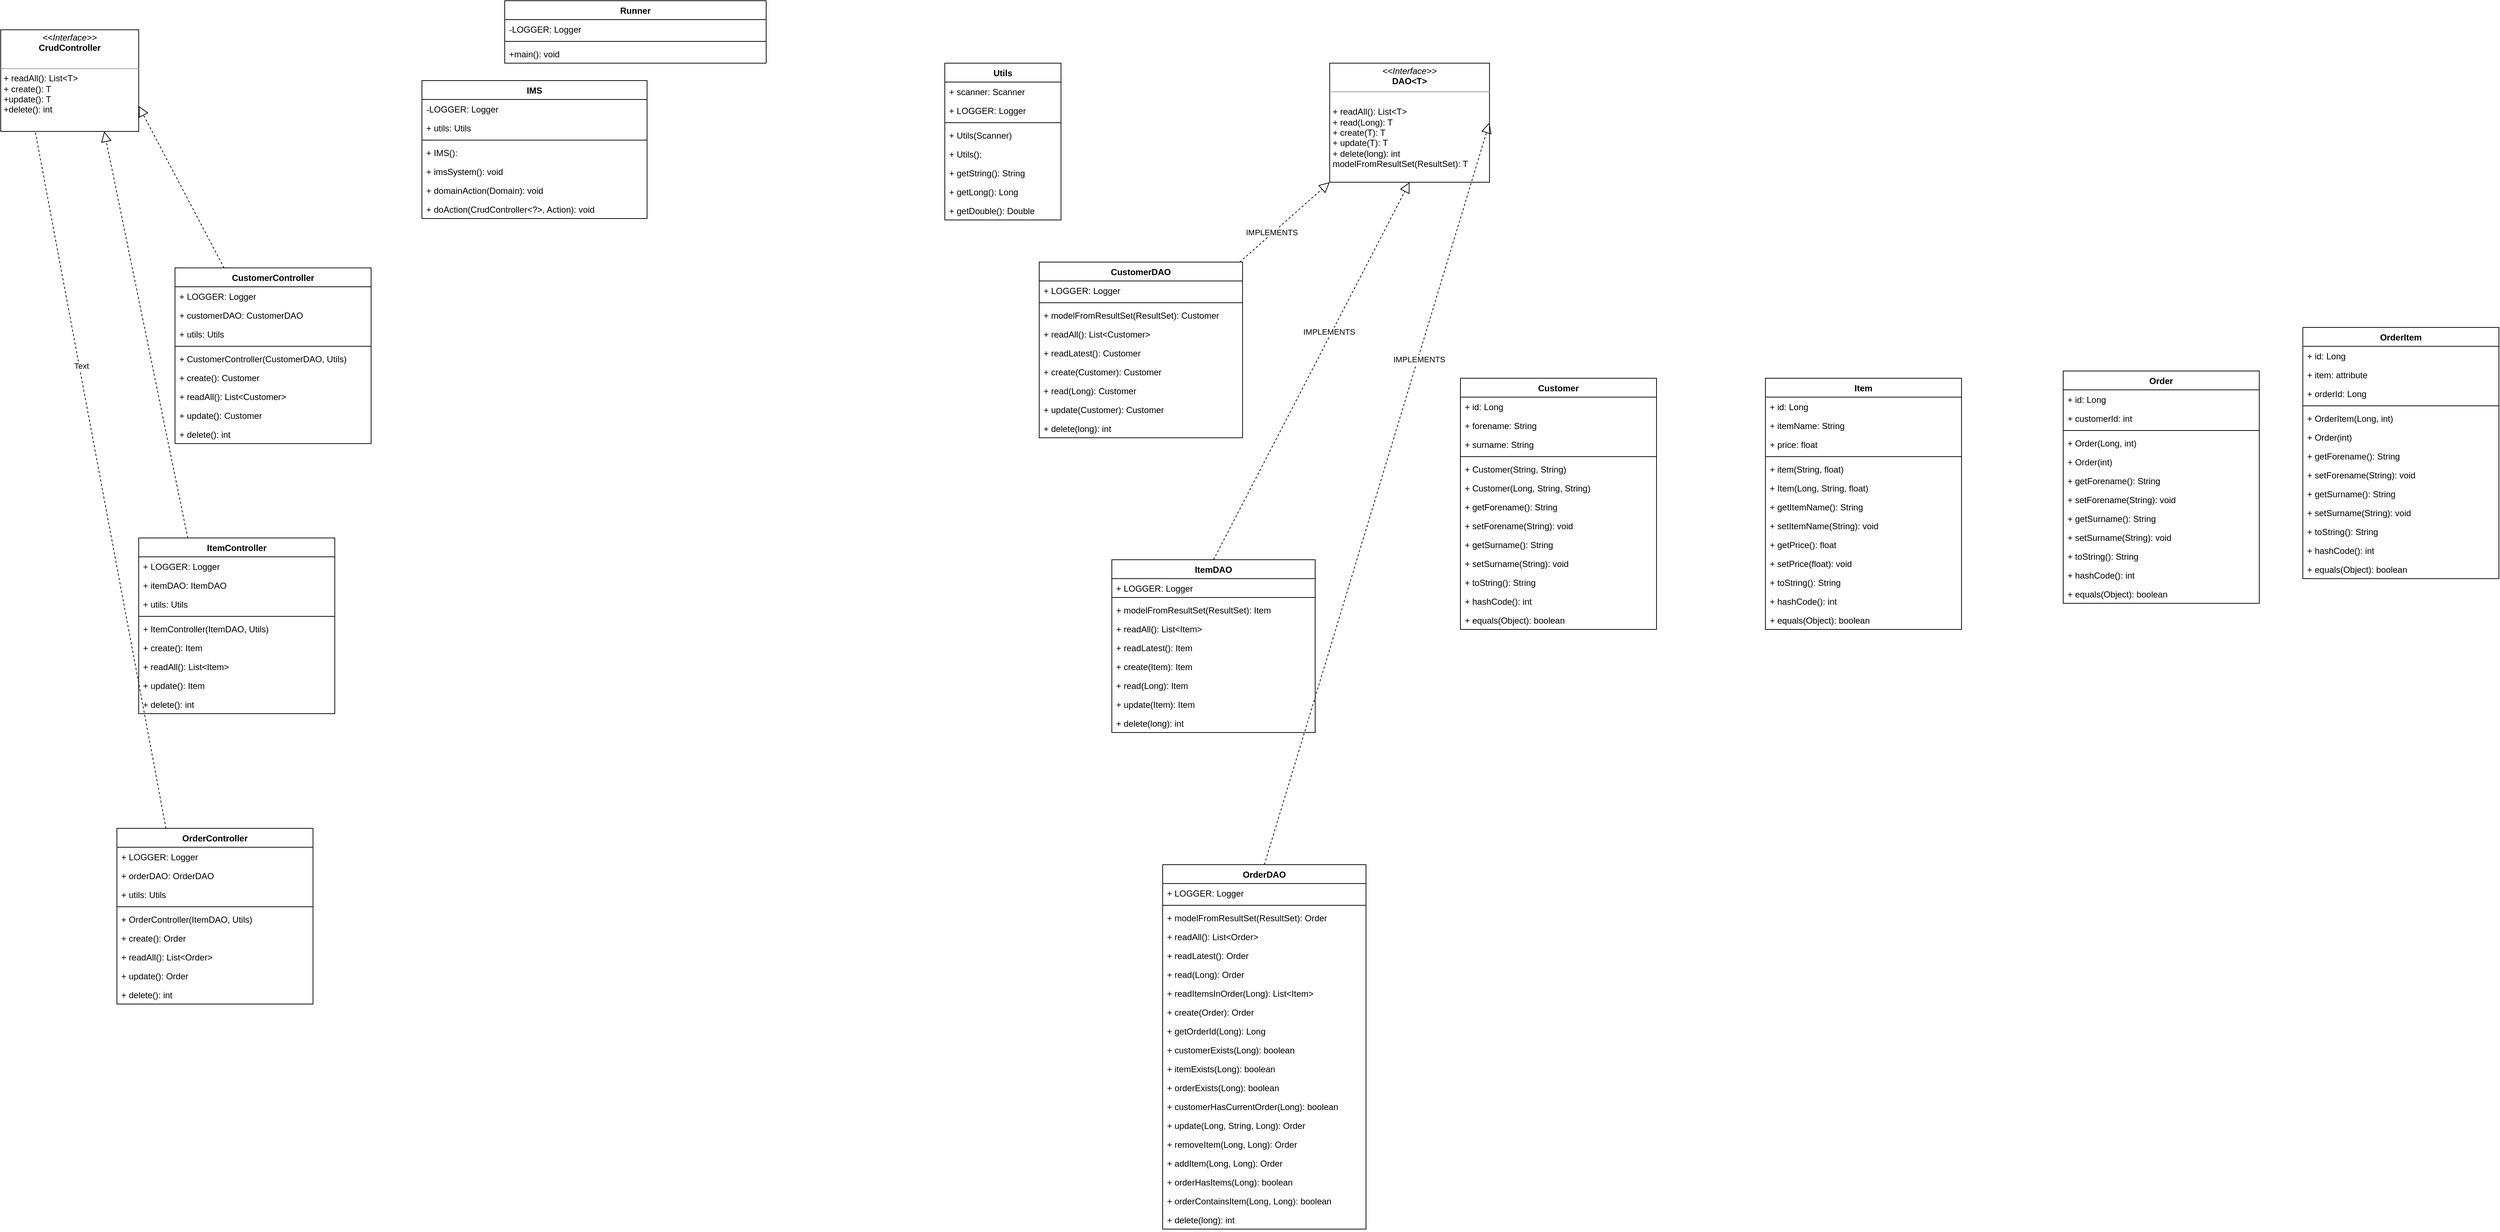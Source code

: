 <mxfile version="20.0.4" type="device"><diagram id="0-y40A-VUY1XOdscgsRL" name="Page-1"><mxGraphModel dx="1800" dy="438" grid="1" gridSize="10" guides="1" tooltips="1" connect="1" arrows="1" fold="1" page="1" pageScale="1" pageWidth="827" pageHeight="1169" math="0" shadow="0"><root><mxCell id="0"/><mxCell id="1" parent="0"/><mxCell id="KOtvwJrzKdhhuc728I9v-1" value="Runner" style="swimlane;fontStyle=1;align=center;verticalAlign=top;childLayout=stackLayout;horizontal=1;startSize=26;horizontalStack=0;resizeParent=1;resizeParentMax=0;resizeLast=0;collapsible=1;marginBottom=0;" parent="1" vertex="1"><mxGeometry x="414" y="10" width="360" height="86" as="geometry"/></mxCell><mxCell id="KOtvwJrzKdhhuc728I9v-2" value="-LOGGER: Logger" style="text;strokeColor=none;fillColor=none;align=left;verticalAlign=top;spacingLeft=4;spacingRight=4;overflow=hidden;rotatable=0;points=[[0,0.5],[1,0.5]];portConstraint=eastwest;" parent="KOtvwJrzKdhhuc728I9v-1" vertex="1"><mxGeometry y="26" width="360" height="26" as="geometry"/></mxCell><mxCell id="KOtvwJrzKdhhuc728I9v-3" value="" style="line;strokeWidth=1;fillColor=none;align=left;verticalAlign=middle;spacingTop=-1;spacingLeft=3;spacingRight=3;rotatable=0;labelPosition=right;points=[];portConstraint=eastwest;" parent="KOtvwJrzKdhhuc728I9v-1" vertex="1"><mxGeometry y="52" width="360" height="8" as="geometry"/></mxCell><mxCell id="KOtvwJrzKdhhuc728I9v-4" value="+main(): void" style="text;strokeColor=none;fillColor=none;align=left;verticalAlign=top;spacingLeft=4;spacingRight=4;overflow=hidden;rotatable=0;points=[[0,0.5],[1,0.5]];portConstraint=eastwest;" parent="KOtvwJrzKdhhuc728I9v-1" vertex="1"><mxGeometry y="60" width="360" height="26" as="geometry"/></mxCell><mxCell id="KOtvwJrzKdhhuc728I9v-5" value="IMS" style="swimlane;fontStyle=1;align=center;verticalAlign=top;childLayout=stackLayout;horizontal=1;startSize=26;horizontalStack=0;resizeParent=1;resizeParentMax=0;resizeLast=0;collapsible=1;marginBottom=0;" parent="1" vertex="1"><mxGeometry x="300" y="120" width="310" height="190" as="geometry"/></mxCell><mxCell id="KOtvwJrzKdhhuc728I9v-6" value="-LOGGER: Logger" style="text;strokeColor=none;fillColor=none;align=left;verticalAlign=top;spacingLeft=4;spacingRight=4;overflow=hidden;rotatable=0;points=[[0,0.5],[1,0.5]];portConstraint=eastwest;" parent="KOtvwJrzKdhhuc728I9v-5" vertex="1"><mxGeometry y="26" width="310" height="26" as="geometry"/></mxCell><mxCell id="KOtvwJrzKdhhuc728I9v-13" value="+ utils: Utils" style="text;strokeColor=none;fillColor=none;align=left;verticalAlign=top;spacingLeft=4;spacingRight=4;overflow=hidden;rotatable=0;points=[[0,0.5],[1,0.5]];portConstraint=eastwest;" parent="KOtvwJrzKdhhuc728I9v-5" vertex="1"><mxGeometry y="52" width="310" height="26" as="geometry"/></mxCell><mxCell id="KOtvwJrzKdhhuc728I9v-7" value="" style="line;strokeWidth=1;fillColor=none;align=left;verticalAlign=middle;spacingTop=-1;spacingLeft=3;spacingRight=3;rotatable=0;labelPosition=right;points=[];portConstraint=eastwest;" parent="KOtvwJrzKdhhuc728I9v-5" vertex="1"><mxGeometry y="78" width="310" height="8" as="geometry"/></mxCell><mxCell id="KOtvwJrzKdhhuc728I9v-8" value="+ IMS():" style="text;strokeColor=none;fillColor=none;align=left;verticalAlign=top;spacingLeft=4;spacingRight=4;overflow=hidden;rotatable=0;points=[[0,0.5],[1,0.5]];portConstraint=eastwest;" parent="KOtvwJrzKdhhuc728I9v-5" vertex="1"><mxGeometry y="86" width="310" height="26" as="geometry"/></mxCell><mxCell id="KOtvwJrzKdhhuc728I9v-16" value="+ imsSystem(): void" style="text;strokeColor=none;fillColor=none;align=left;verticalAlign=top;spacingLeft=4;spacingRight=4;overflow=hidden;rotatable=0;points=[[0,0.5],[1,0.5]];portConstraint=eastwest;" parent="KOtvwJrzKdhhuc728I9v-5" vertex="1"><mxGeometry y="112" width="310" height="26" as="geometry"/></mxCell><mxCell id="KOtvwJrzKdhhuc728I9v-37" value="+ domainAction(Domain): void" style="text;strokeColor=none;fillColor=none;align=left;verticalAlign=top;spacingLeft=4;spacingRight=4;overflow=hidden;rotatable=0;points=[[0,0.5],[1,0.5]];portConstraint=eastwest;" parent="KOtvwJrzKdhhuc728I9v-5" vertex="1"><mxGeometry y="138" width="310" height="26" as="geometry"/></mxCell><mxCell id="KOtvwJrzKdhhuc728I9v-15" value="+ doAction(CrudController&lt;?&gt;, Action): void" style="text;strokeColor=none;fillColor=none;align=left;verticalAlign=top;spacingLeft=4;spacingRight=4;overflow=hidden;rotatable=0;points=[[0,0.5],[1,0.5]];portConstraint=eastwest;" parent="KOtvwJrzKdhhuc728I9v-5" vertex="1"><mxGeometry y="164" width="310" height="26" as="geometry"/></mxCell><mxCell id="KOtvwJrzKdhhuc728I9v-33" value="Utils" style="swimlane;fontStyle=1;align=center;verticalAlign=top;childLayout=stackLayout;horizontal=1;startSize=26;horizontalStack=0;resizeParent=1;resizeParentMax=0;resizeLast=0;collapsible=1;marginBottom=0;" parent="1" vertex="1"><mxGeometry x="1020" y="96" width="160" height="216" as="geometry"/></mxCell><mxCell id="KOtvwJrzKdhhuc728I9v-113" value="+ scanner: Scanner" style="text;strokeColor=none;fillColor=none;align=left;verticalAlign=top;spacingLeft=4;spacingRight=4;overflow=hidden;rotatable=0;points=[[0,0.5],[1,0.5]];portConstraint=eastwest;" parent="KOtvwJrzKdhhuc728I9v-33" vertex="1"><mxGeometry y="26" width="160" height="26" as="geometry"/></mxCell><mxCell id="KOtvwJrzKdhhuc728I9v-34" value="+ LOGGER: Logger" style="text;strokeColor=none;fillColor=none;align=left;verticalAlign=top;spacingLeft=4;spacingRight=4;overflow=hidden;rotatable=0;points=[[0,0.5],[1,0.5]];portConstraint=eastwest;" parent="KOtvwJrzKdhhuc728I9v-33" vertex="1"><mxGeometry y="52" width="160" height="26" as="geometry"/></mxCell><mxCell id="KOtvwJrzKdhhuc728I9v-35" value="" style="line;strokeWidth=1;fillColor=none;align=left;verticalAlign=middle;spacingTop=-1;spacingLeft=3;spacingRight=3;rotatable=0;labelPosition=right;points=[];portConstraint=eastwest;" parent="KOtvwJrzKdhhuc728I9v-33" vertex="1"><mxGeometry y="78" width="160" height="8" as="geometry"/></mxCell><mxCell id="KOtvwJrzKdhhuc728I9v-36" value="+ Utils(Scanner)" style="text;strokeColor=none;fillColor=none;align=left;verticalAlign=top;spacingLeft=4;spacingRight=4;overflow=hidden;rotatable=0;points=[[0,0.5],[1,0.5]];portConstraint=eastwest;" parent="KOtvwJrzKdhhuc728I9v-33" vertex="1"><mxGeometry y="86" width="160" height="26" as="geometry"/></mxCell><mxCell id="KOtvwJrzKdhhuc728I9v-114" value="+ Utils();" style="text;strokeColor=none;fillColor=none;align=left;verticalAlign=top;spacingLeft=4;spacingRight=4;overflow=hidden;rotatable=0;points=[[0,0.5],[1,0.5]];portConstraint=eastwest;" parent="KOtvwJrzKdhhuc728I9v-33" vertex="1"><mxGeometry y="112" width="160" height="26" as="geometry"/></mxCell><mxCell id="KOtvwJrzKdhhuc728I9v-116" value="+ getString(): String" style="text;strokeColor=none;fillColor=none;align=left;verticalAlign=top;spacingLeft=4;spacingRight=4;overflow=hidden;rotatable=0;points=[[0,0.5],[1,0.5]];portConstraint=eastwest;" parent="KOtvwJrzKdhhuc728I9v-33" vertex="1"><mxGeometry y="138" width="160" height="26" as="geometry"/></mxCell><mxCell id="KOtvwJrzKdhhuc728I9v-115" value="+ getLong(): Long" style="text;strokeColor=none;fillColor=none;align=left;verticalAlign=top;spacingLeft=4;spacingRight=4;overflow=hidden;rotatable=0;points=[[0,0.5],[1,0.5]];portConstraint=eastwest;" parent="KOtvwJrzKdhhuc728I9v-33" vertex="1"><mxGeometry y="164" width="160" height="26" as="geometry"/></mxCell><mxCell id="KOtvwJrzKdhhuc728I9v-117" value="+ getDouble(): Double" style="text;strokeColor=none;fillColor=none;align=left;verticalAlign=top;spacingLeft=4;spacingRight=4;overflow=hidden;rotatable=0;points=[[0,0.5],[1,0.5]];portConstraint=eastwest;" parent="KOtvwJrzKdhhuc728I9v-33" vertex="1"><mxGeometry y="190" width="160" height="26" as="geometry"/></mxCell><mxCell id="KOtvwJrzKdhhuc728I9v-43" value="&lt;p style=&quot;margin:0px;margin-top:4px;text-align:center;&quot;&gt;&lt;i&gt;&amp;lt;&amp;lt;Interface&amp;gt;&amp;gt;&lt;/i&gt;&lt;br&gt;&lt;b&gt;CrudController&lt;/b&gt;&lt;/p&gt;&lt;p style=&quot;margin:0px;margin-left:4px;&quot;&gt;&lt;br&gt;&lt;/p&gt;&lt;hr size=&quot;1&quot;&gt;&lt;p style=&quot;margin:0px;margin-left:4px;&quot;&gt;+ readAll(): List&amp;lt;T&amp;gt;&lt;br&gt;+ create(): T&lt;/p&gt;&lt;p style=&quot;margin:0px;margin-left:4px;&quot;&gt;+update(): T&lt;/p&gt;&lt;p style=&quot;margin:0px;margin-left:4px;&quot;&gt;+delete(): int&lt;/p&gt;" style="verticalAlign=top;align=left;overflow=fill;fontSize=12;fontFamily=Helvetica;html=1;" parent="1" vertex="1"><mxGeometry x="-280" y="50" width="190" height="140" as="geometry"/></mxCell><mxCell id="KOtvwJrzKdhhuc728I9v-46" value="CustomerDAO" style="swimlane;fontStyle=1;align=center;verticalAlign=top;childLayout=stackLayout;horizontal=1;startSize=26;horizontalStack=0;resizeParent=1;resizeParentMax=0;resizeLast=0;collapsible=1;marginBottom=0;" parent="1" vertex="1"><mxGeometry x="1150" y="370" width="280" height="242" as="geometry"/></mxCell><mxCell id="KOtvwJrzKdhhuc728I9v-47" value="+ LOGGER: Logger" style="text;strokeColor=none;fillColor=none;align=left;verticalAlign=top;spacingLeft=4;spacingRight=4;overflow=hidden;rotatable=0;points=[[0,0.5],[1,0.5]];portConstraint=eastwest;" parent="KOtvwJrzKdhhuc728I9v-46" vertex="1"><mxGeometry y="26" width="280" height="26" as="geometry"/></mxCell><mxCell id="KOtvwJrzKdhhuc728I9v-48" value="" style="line;strokeWidth=1;fillColor=none;align=left;verticalAlign=middle;spacingTop=-1;spacingLeft=3;spacingRight=3;rotatable=0;labelPosition=right;points=[];portConstraint=eastwest;" parent="KOtvwJrzKdhhuc728I9v-46" vertex="1"><mxGeometry y="52" width="280" height="8" as="geometry"/></mxCell><mxCell id="KOtvwJrzKdhhuc728I9v-49" value="+ modelFromResultSet(ResultSet): Customer" style="text;strokeColor=none;fillColor=none;align=left;verticalAlign=top;spacingLeft=4;spacingRight=4;overflow=hidden;rotatable=0;points=[[0,0.5],[1,0.5]];portConstraint=eastwest;" parent="KOtvwJrzKdhhuc728I9v-46" vertex="1"><mxGeometry y="60" width="280" height="26" as="geometry"/></mxCell><mxCell id="KOtvwJrzKdhhuc728I9v-84" value="+ readAll(): List&lt;Customer&gt;" style="text;strokeColor=none;fillColor=none;align=left;verticalAlign=top;spacingLeft=4;spacingRight=4;overflow=hidden;rotatable=0;points=[[0,0.5],[1,0.5]];portConstraint=eastwest;" parent="KOtvwJrzKdhhuc728I9v-46" vertex="1"><mxGeometry y="86" width="280" height="26" as="geometry"/></mxCell><mxCell id="KOtvwJrzKdhhuc728I9v-85" value="+ readLatest(): Customer" style="text;strokeColor=none;fillColor=none;align=left;verticalAlign=top;spacingLeft=4;spacingRight=4;overflow=hidden;rotatable=0;points=[[0,0.5],[1,0.5]];portConstraint=eastwest;" parent="KOtvwJrzKdhhuc728I9v-46" vertex="1"><mxGeometry y="112" width="280" height="26" as="geometry"/></mxCell><mxCell id="KOtvwJrzKdhhuc728I9v-86" value="+ create(Customer): Customer" style="text;strokeColor=none;fillColor=none;align=left;verticalAlign=top;spacingLeft=4;spacingRight=4;overflow=hidden;rotatable=0;points=[[0,0.5],[1,0.5]];portConstraint=eastwest;" parent="KOtvwJrzKdhhuc728I9v-46" vertex="1"><mxGeometry y="138" width="280" height="26" as="geometry"/></mxCell><mxCell id="KOtvwJrzKdhhuc728I9v-87" value="+ read(Long): Customer" style="text;strokeColor=none;fillColor=none;align=left;verticalAlign=top;spacingLeft=4;spacingRight=4;overflow=hidden;rotatable=0;points=[[0,0.5],[1,0.5]];portConstraint=eastwest;" parent="KOtvwJrzKdhhuc728I9v-46" vertex="1"><mxGeometry y="164" width="280" height="26" as="geometry"/></mxCell><mxCell id="KOtvwJrzKdhhuc728I9v-88" value="+ update(Customer): Customer" style="text;strokeColor=none;fillColor=none;align=left;verticalAlign=top;spacingLeft=4;spacingRight=4;overflow=hidden;rotatable=0;points=[[0,0.5],[1,0.5]];portConstraint=eastwest;" parent="KOtvwJrzKdhhuc728I9v-46" vertex="1"><mxGeometry y="190" width="280" height="26" as="geometry"/></mxCell><mxCell id="KOtvwJrzKdhhuc728I9v-89" value="+ delete(long): int" style="text;strokeColor=none;fillColor=none;align=left;verticalAlign=top;spacingLeft=4;spacingRight=4;overflow=hidden;rotatable=0;points=[[0,0.5],[1,0.5]];portConstraint=eastwest;" parent="KOtvwJrzKdhhuc728I9v-46" vertex="1"><mxGeometry y="216" width="280" height="26" as="geometry"/></mxCell><mxCell id="KOtvwJrzKdhhuc728I9v-61" value="ItemController" style="swimlane;fontStyle=1;align=center;verticalAlign=top;childLayout=stackLayout;horizontal=1;startSize=26;horizontalStack=0;resizeParent=1;resizeParentMax=0;resizeLast=0;collapsible=1;marginBottom=0;" parent="1" vertex="1"><mxGeometry x="-90" y="750" width="270" height="242" as="geometry"/></mxCell><mxCell id="KOtvwJrzKdhhuc728I9v-62" value="+ LOGGER: Logger" style="text;strokeColor=none;fillColor=none;align=left;verticalAlign=top;spacingLeft=4;spacingRight=4;overflow=hidden;rotatable=0;points=[[0,0.5],[1,0.5]];portConstraint=eastwest;" parent="KOtvwJrzKdhhuc728I9v-61" vertex="1"><mxGeometry y="26" width="270" height="26" as="geometry"/></mxCell><mxCell id="KOtvwJrzKdhhuc728I9v-63" value="+ itemDAO: ItemDAO" style="text;strokeColor=none;fillColor=none;align=left;verticalAlign=top;spacingLeft=4;spacingRight=4;overflow=hidden;rotatable=0;points=[[0,0.5],[1,0.5]];portConstraint=eastwest;" parent="KOtvwJrzKdhhuc728I9v-61" vertex="1"><mxGeometry y="52" width="270" height="26" as="geometry"/></mxCell><mxCell id="KOtvwJrzKdhhuc728I9v-64" value="+ utils: Utils" style="text;strokeColor=none;fillColor=none;align=left;verticalAlign=top;spacingLeft=4;spacingRight=4;overflow=hidden;rotatable=0;points=[[0,0.5],[1,0.5]];portConstraint=eastwest;" parent="KOtvwJrzKdhhuc728I9v-61" vertex="1"><mxGeometry y="78" width="270" height="26" as="geometry"/></mxCell><mxCell id="KOtvwJrzKdhhuc728I9v-65" value="" style="line;strokeWidth=1;fillColor=none;align=left;verticalAlign=middle;spacingTop=-1;spacingLeft=3;spacingRight=3;rotatable=0;labelPosition=right;points=[];portConstraint=eastwest;" parent="KOtvwJrzKdhhuc728I9v-61" vertex="1"><mxGeometry y="104" width="270" height="8" as="geometry"/></mxCell><mxCell id="KOtvwJrzKdhhuc728I9v-66" value="+ ItemController(ItemDAO, Utils)" style="text;strokeColor=none;fillColor=none;align=left;verticalAlign=top;spacingLeft=4;spacingRight=4;overflow=hidden;rotatable=0;points=[[0,0.5],[1,0.5]];portConstraint=eastwest;" parent="KOtvwJrzKdhhuc728I9v-61" vertex="1"><mxGeometry y="112" width="270" height="26" as="geometry"/></mxCell><mxCell id="KOtvwJrzKdhhuc728I9v-67" value="+ create(): Item" style="text;strokeColor=none;fillColor=none;align=left;verticalAlign=top;spacingLeft=4;spacingRight=4;overflow=hidden;rotatable=0;points=[[0,0.5],[1,0.5]];portConstraint=eastwest;" parent="KOtvwJrzKdhhuc728I9v-61" vertex="1"><mxGeometry y="138" width="270" height="26" as="geometry"/></mxCell><mxCell id="KOtvwJrzKdhhuc728I9v-68" value="+ readAll(): List&lt;Item&gt;" style="text;strokeColor=none;fillColor=none;align=left;verticalAlign=top;spacingLeft=4;spacingRight=4;overflow=hidden;rotatable=0;points=[[0,0.5],[1,0.5]];portConstraint=eastwest;" parent="KOtvwJrzKdhhuc728I9v-61" vertex="1"><mxGeometry y="164" width="270" height="26" as="geometry"/></mxCell><mxCell id="KOtvwJrzKdhhuc728I9v-69" value="+ update(): Item" style="text;strokeColor=none;fillColor=none;align=left;verticalAlign=top;spacingLeft=4;spacingRight=4;overflow=hidden;rotatable=0;points=[[0,0.5],[1,0.5]];portConstraint=eastwest;" parent="KOtvwJrzKdhhuc728I9v-61" vertex="1"><mxGeometry y="190" width="270" height="26" as="geometry"/></mxCell><mxCell id="KOtvwJrzKdhhuc728I9v-70" value="+ delete(): int" style="text;strokeColor=none;fillColor=none;align=left;verticalAlign=top;spacingLeft=4;spacingRight=4;overflow=hidden;rotatable=0;points=[[0,0.5],[1,0.5]];portConstraint=eastwest;" parent="KOtvwJrzKdhhuc728I9v-61" vertex="1"><mxGeometry y="216" width="270" height="26" as="geometry"/></mxCell><mxCell id="KOtvwJrzKdhhuc728I9v-71" value="" style="endArrow=block;dashed=1;endFill=0;endSize=12;html=1;rounded=0;exitX=0.25;exitY=0;exitDx=0;exitDy=0;entryX=0.75;entryY=1;entryDx=0;entryDy=0;" parent="1" source="KOtvwJrzKdhhuc728I9v-61" target="KOtvwJrzKdhhuc728I9v-43" edge="1"><mxGeometry width="160" relative="1" as="geometry"><mxPoint x="1035.76" y="550.064" as="sourcePoint"/><mxPoint x="1019.54" y="300" as="targetPoint"/></mxGeometry></mxCell><mxCell id="KOtvwJrzKdhhuc728I9v-72" value="OrderController" style="swimlane;fontStyle=1;align=center;verticalAlign=top;childLayout=stackLayout;horizontal=1;startSize=26;horizontalStack=0;resizeParent=1;resizeParentMax=0;resizeLast=0;collapsible=1;marginBottom=0;" parent="1" vertex="1"><mxGeometry x="-120" y="1150" width="270" height="242" as="geometry"/></mxCell><mxCell id="KOtvwJrzKdhhuc728I9v-73" value="+ LOGGER: Logger" style="text;strokeColor=none;fillColor=none;align=left;verticalAlign=top;spacingLeft=4;spacingRight=4;overflow=hidden;rotatable=0;points=[[0,0.5],[1,0.5]];portConstraint=eastwest;" parent="KOtvwJrzKdhhuc728I9v-72" vertex="1"><mxGeometry y="26" width="270" height="26" as="geometry"/></mxCell><mxCell id="KOtvwJrzKdhhuc728I9v-74" value="+ orderDAO: OrderDAO" style="text;strokeColor=none;fillColor=none;align=left;verticalAlign=top;spacingLeft=4;spacingRight=4;overflow=hidden;rotatable=0;points=[[0,0.5],[1,0.5]];portConstraint=eastwest;" parent="KOtvwJrzKdhhuc728I9v-72" vertex="1"><mxGeometry y="52" width="270" height="26" as="geometry"/></mxCell><mxCell id="KOtvwJrzKdhhuc728I9v-75" value="+ utils: Utils" style="text;strokeColor=none;fillColor=none;align=left;verticalAlign=top;spacingLeft=4;spacingRight=4;overflow=hidden;rotatable=0;points=[[0,0.5],[1,0.5]];portConstraint=eastwest;" parent="KOtvwJrzKdhhuc728I9v-72" vertex="1"><mxGeometry y="78" width="270" height="26" as="geometry"/></mxCell><mxCell id="KOtvwJrzKdhhuc728I9v-76" value="" style="line;strokeWidth=1;fillColor=none;align=left;verticalAlign=middle;spacingTop=-1;spacingLeft=3;spacingRight=3;rotatable=0;labelPosition=right;points=[];portConstraint=eastwest;" parent="KOtvwJrzKdhhuc728I9v-72" vertex="1"><mxGeometry y="104" width="270" height="8" as="geometry"/></mxCell><mxCell id="KOtvwJrzKdhhuc728I9v-77" value="+ OrderController(ItemDAO, Utils)" style="text;strokeColor=none;fillColor=none;align=left;verticalAlign=top;spacingLeft=4;spacingRight=4;overflow=hidden;rotatable=0;points=[[0,0.5],[1,0.5]];portConstraint=eastwest;" parent="KOtvwJrzKdhhuc728I9v-72" vertex="1"><mxGeometry y="112" width="270" height="26" as="geometry"/></mxCell><mxCell id="KOtvwJrzKdhhuc728I9v-78" value="+ create(): Order" style="text;strokeColor=none;fillColor=none;align=left;verticalAlign=top;spacingLeft=4;spacingRight=4;overflow=hidden;rotatable=0;points=[[0,0.5],[1,0.5]];portConstraint=eastwest;" parent="KOtvwJrzKdhhuc728I9v-72" vertex="1"><mxGeometry y="138" width="270" height="26" as="geometry"/></mxCell><mxCell id="KOtvwJrzKdhhuc728I9v-79" value="+ readAll(): List&lt;Order&gt;" style="text;strokeColor=none;fillColor=none;align=left;verticalAlign=top;spacingLeft=4;spacingRight=4;overflow=hidden;rotatable=0;points=[[0,0.5],[1,0.5]];portConstraint=eastwest;" parent="KOtvwJrzKdhhuc728I9v-72" vertex="1"><mxGeometry y="164" width="270" height="26" as="geometry"/></mxCell><mxCell id="KOtvwJrzKdhhuc728I9v-80" value="+ update(): Order" style="text;strokeColor=none;fillColor=none;align=left;verticalAlign=top;spacingLeft=4;spacingRight=4;overflow=hidden;rotatable=0;points=[[0,0.5],[1,0.5]];portConstraint=eastwest;" parent="KOtvwJrzKdhhuc728I9v-72" vertex="1"><mxGeometry y="190" width="270" height="26" as="geometry"/></mxCell><mxCell id="KOtvwJrzKdhhuc728I9v-81" value="+ delete(): int" style="text;strokeColor=none;fillColor=none;align=left;verticalAlign=top;spacingLeft=4;spacingRight=4;overflow=hidden;rotatable=0;points=[[0,0.5],[1,0.5]];portConstraint=eastwest;" parent="KOtvwJrzKdhhuc728I9v-72" vertex="1"><mxGeometry y="216" width="270" height="26" as="geometry"/></mxCell><mxCell id="KOtvwJrzKdhhuc728I9v-82" value="" style="endArrow=block;dashed=1;endFill=0;endSize=12;html=1;rounded=0;exitX=0.25;exitY=0;exitDx=0;exitDy=0;entryX=1;entryY=0.75;entryDx=0;entryDy=0;startArrow=none;" parent="1" source="KOtvwJrzKdhhuc728I9v-25" target="KOtvwJrzKdhhuc728I9v-43" edge="1"><mxGeometry width="160" relative="1" as="geometry"><mxPoint x="1147.5" y="570" as="sourcePoint"/><mxPoint x="1142.5" y="426" as="targetPoint"/></mxGeometry></mxCell><mxCell id="KOtvwJrzKdhhuc728I9v-83" value="&lt;p style=&quot;margin:0px;margin-top:4px;text-align:center;&quot;&gt;&lt;i&gt;&amp;lt;&amp;lt;Interface&amp;gt;&amp;gt;&lt;/i&gt;&lt;br&gt;&lt;b&gt;DAO&amp;lt;T&amp;gt;&lt;/b&gt;&lt;/p&gt;&lt;hr size=&quot;1&quot;&gt;&lt;p style=&quot;margin:0px;margin-left:4px;&quot;&gt;&lt;br&gt;&lt;/p&gt;&lt;p style=&quot;margin:0px;margin-left:4px;&quot;&gt;+ readAll(): List&amp;lt;T&amp;gt;&lt;/p&gt;&lt;p style=&quot;margin:0px;margin-left:4px;&quot;&gt;+ read(Long): T&lt;br&gt;+ create(T): T&lt;/p&gt;&lt;p style=&quot;margin:0px;margin-left:4px;&quot;&gt;+ update(T): T&lt;/p&gt;&lt;p style=&quot;margin:0px;margin-left:4px;&quot;&gt;+ delete(long): int&lt;/p&gt;&lt;p style=&quot;margin:0px;margin-left:4px;&quot;&gt;modelFromResultSet(ResultSet): T&lt;/p&gt;" style="verticalAlign=top;align=left;overflow=fill;fontSize=12;fontFamily=Helvetica;html=1;" parent="1" vertex="1"><mxGeometry x="1550" y="96" width="220" height="164" as="geometry"/></mxCell><mxCell id="KOtvwJrzKdhhuc728I9v-90" value="OrderDAO" style="swimlane;fontStyle=1;align=center;verticalAlign=top;childLayout=stackLayout;horizontal=1;startSize=26;horizontalStack=0;resizeParent=1;resizeParentMax=0;resizeLast=0;collapsible=1;marginBottom=0;" parent="1" vertex="1"><mxGeometry x="1320" y="1200" width="280" height="502" as="geometry"/></mxCell><mxCell id="KOtvwJrzKdhhuc728I9v-91" value="+ LOGGER: Logger" style="text;strokeColor=none;fillColor=none;align=left;verticalAlign=top;spacingLeft=4;spacingRight=4;overflow=hidden;rotatable=0;points=[[0,0.5],[1,0.5]];portConstraint=eastwest;" parent="KOtvwJrzKdhhuc728I9v-90" vertex="1"><mxGeometry y="26" width="280" height="26" as="geometry"/></mxCell><mxCell id="KOtvwJrzKdhhuc728I9v-92" value="" style="line;strokeWidth=1;fillColor=none;align=left;verticalAlign=middle;spacingTop=-1;spacingLeft=3;spacingRight=3;rotatable=0;labelPosition=right;points=[];portConstraint=eastwest;" parent="KOtvwJrzKdhhuc728I9v-90" vertex="1"><mxGeometry y="52" width="280" height="8" as="geometry"/></mxCell><mxCell id="KOtvwJrzKdhhuc728I9v-93" value="+ modelFromResultSet(ResultSet): Order" style="text;strokeColor=none;fillColor=none;align=left;verticalAlign=top;spacingLeft=4;spacingRight=4;overflow=hidden;rotatable=0;points=[[0,0.5],[1,0.5]];portConstraint=eastwest;" parent="KOtvwJrzKdhhuc728I9v-90" vertex="1"><mxGeometry y="60" width="280" height="26" as="geometry"/></mxCell><mxCell id="KOtvwJrzKdhhuc728I9v-94" value="+ readAll(): List&lt;Order&gt;" style="text;strokeColor=none;fillColor=none;align=left;verticalAlign=top;spacingLeft=4;spacingRight=4;overflow=hidden;rotatable=0;points=[[0,0.5],[1,0.5]];portConstraint=eastwest;" parent="KOtvwJrzKdhhuc728I9v-90" vertex="1"><mxGeometry y="86" width="280" height="26" as="geometry"/></mxCell><mxCell id="KOtvwJrzKdhhuc728I9v-95" value="+ readLatest(): Order" style="text;strokeColor=none;fillColor=none;align=left;verticalAlign=top;spacingLeft=4;spacingRight=4;overflow=hidden;rotatable=0;points=[[0,0.5],[1,0.5]];portConstraint=eastwest;" parent="KOtvwJrzKdhhuc728I9v-90" vertex="1"><mxGeometry y="112" width="280" height="26" as="geometry"/></mxCell><mxCell id="KOtvwJrzKdhhuc728I9v-97" value="+ read(Long): Order" style="text;strokeColor=none;fillColor=none;align=left;verticalAlign=top;spacingLeft=4;spacingRight=4;overflow=hidden;rotatable=0;points=[[0,0.5],[1,0.5]];portConstraint=eastwest;" parent="KOtvwJrzKdhhuc728I9v-90" vertex="1"><mxGeometry y="138" width="280" height="26" as="geometry"/></mxCell><mxCell id="WYOB8avxPQhsdFoCDU3s-1" value="+ readItemsInOrder(Long): List&lt;Item&gt;" style="text;strokeColor=none;fillColor=none;align=left;verticalAlign=top;spacingLeft=4;spacingRight=4;overflow=hidden;rotatable=0;points=[[0,0.5],[1,0.5]];portConstraint=eastwest;" vertex="1" parent="KOtvwJrzKdhhuc728I9v-90"><mxGeometry y="164" width="280" height="26" as="geometry"/></mxCell><mxCell id="KOtvwJrzKdhhuc728I9v-96" value="+ create(Order): Order" style="text;strokeColor=none;fillColor=none;align=left;verticalAlign=top;spacingLeft=4;spacingRight=4;overflow=hidden;rotatable=0;points=[[0,0.5],[1,0.5]];portConstraint=eastwest;" parent="KOtvwJrzKdhhuc728I9v-90" vertex="1"><mxGeometry y="190" width="280" height="26" as="geometry"/></mxCell><mxCell id="WYOB8avxPQhsdFoCDU3s-2" value="+ getOrderId(Long): Long" style="text;strokeColor=none;fillColor=none;align=left;verticalAlign=top;spacingLeft=4;spacingRight=4;overflow=hidden;rotatable=0;points=[[0,0.5],[1,0.5]];portConstraint=eastwest;" vertex="1" parent="KOtvwJrzKdhhuc728I9v-90"><mxGeometry y="216" width="280" height="26" as="geometry"/></mxCell><mxCell id="WYOB8avxPQhsdFoCDU3s-3" value="+ customerExists(Long): boolean" style="text;strokeColor=none;fillColor=none;align=left;verticalAlign=top;spacingLeft=4;spacingRight=4;overflow=hidden;rotatable=0;points=[[0,0.5],[1,0.5]];portConstraint=eastwest;" vertex="1" parent="KOtvwJrzKdhhuc728I9v-90"><mxGeometry y="242" width="280" height="26" as="geometry"/></mxCell><mxCell id="WYOB8avxPQhsdFoCDU3s-4" value="+ itemExists(Long): boolean" style="text;strokeColor=none;fillColor=none;align=left;verticalAlign=top;spacingLeft=4;spacingRight=4;overflow=hidden;rotatable=0;points=[[0,0.5],[1,0.5]];portConstraint=eastwest;" vertex="1" parent="KOtvwJrzKdhhuc728I9v-90"><mxGeometry y="268" width="280" height="26" as="geometry"/></mxCell><mxCell id="WYOB8avxPQhsdFoCDU3s-5" value="+ orderExists(Long): boolean" style="text;strokeColor=none;fillColor=none;align=left;verticalAlign=top;spacingLeft=4;spacingRight=4;overflow=hidden;rotatable=0;points=[[0,0.5],[1,0.5]];portConstraint=eastwest;" vertex="1" parent="KOtvwJrzKdhhuc728I9v-90"><mxGeometry y="294" width="280" height="26" as="geometry"/></mxCell><mxCell id="WYOB8avxPQhsdFoCDU3s-6" value="+ customerHasCurrentOrder(Long): boolean" style="text;strokeColor=none;fillColor=none;align=left;verticalAlign=top;spacingLeft=4;spacingRight=4;overflow=hidden;rotatable=0;points=[[0,0.5],[1,0.5]];portConstraint=eastwest;" vertex="1" parent="KOtvwJrzKdhhuc728I9v-90"><mxGeometry y="320" width="280" height="26" as="geometry"/></mxCell><mxCell id="KOtvwJrzKdhhuc728I9v-98" value="+ update(Long, String, Long): Order" style="text;strokeColor=none;fillColor=none;align=left;verticalAlign=top;spacingLeft=4;spacingRight=4;overflow=hidden;rotatable=0;points=[[0,0.5],[1,0.5]];portConstraint=eastwest;" parent="KOtvwJrzKdhhuc728I9v-90" vertex="1"><mxGeometry y="346" width="280" height="26" as="geometry"/></mxCell><mxCell id="WYOB8avxPQhsdFoCDU3s-7" value="+ removeItem(Long, Long): Order" style="text;strokeColor=none;fillColor=none;align=left;verticalAlign=top;spacingLeft=4;spacingRight=4;overflow=hidden;rotatable=0;points=[[0,0.5],[1,0.5]];portConstraint=eastwest;" vertex="1" parent="KOtvwJrzKdhhuc728I9v-90"><mxGeometry y="372" width="280" height="26" as="geometry"/></mxCell><mxCell id="WYOB8avxPQhsdFoCDU3s-8" value="+ addItem(Long, Long): Order" style="text;strokeColor=none;fillColor=none;align=left;verticalAlign=top;spacingLeft=4;spacingRight=4;overflow=hidden;rotatable=0;points=[[0,0.5],[1,0.5]];portConstraint=eastwest;" vertex="1" parent="KOtvwJrzKdhhuc728I9v-90"><mxGeometry y="398" width="280" height="26" as="geometry"/></mxCell><mxCell id="WYOB8avxPQhsdFoCDU3s-9" value="+ orderHasItems(Long): boolean" style="text;strokeColor=none;fillColor=none;align=left;verticalAlign=top;spacingLeft=4;spacingRight=4;overflow=hidden;rotatable=0;points=[[0,0.5],[1,0.5]];portConstraint=eastwest;" vertex="1" parent="KOtvwJrzKdhhuc728I9v-90"><mxGeometry y="424" width="280" height="26" as="geometry"/></mxCell><mxCell id="WYOB8avxPQhsdFoCDU3s-10" value="+ orderContainsItem(Long, Long): boolean" style="text;strokeColor=none;fillColor=none;align=left;verticalAlign=top;spacingLeft=4;spacingRight=4;overflow=hidden;rotatable=0;points=[[0,0.5],[1,0.5]];portConstraint=eastwest;" vertex="1" parent="KOtvwJrzKdhhuc728I9v-90"><mxGeometry y="450" width="280" height="26" as="geometry"/></mxCell><mxCell id="KOtvwJrzKdhhuc728I9v-99" value="+ delete(long): int" style="text;strokeColor=none;fillColor=none;align=left;verticalAlign=top;spacingLeft=4;spacingRight=4;overflow=hidden;rotatable=0;points=[[0,0.5],[1,0.5]];portConstraint=eastwest;" parent="KOtvwJrzKdhhuc728I9v-90" vertex="1"><mxGeometry y="476" width="280" height="26" as="geometry"/></mxCell><mxCell id="KOtvwJrzKdhhuc728I9v-100" value="ItemDAO" style="swimlane;fontStyle=1;align=center;verticalAlign=top;childLayout=stackLayout;horizontal=1;startSize=26;horizontalStack=0;resizeParent=1;resizeParentMax=0;resizeLast=0;collapsible=1;marginBottom=0;" parent="1" vertex="1"><mxGeometry x="1250" y="780" width="280" height="238" as="geometry"/></mxCell><mxCell id="KOtvwJrzKdhhuc728I9v-101" value="+ LOGGER: Logger" style="text;strokeColor=none;fillColor=none;align=left;verticalAlign=top;spacingLeft=4;spacingRight=4;overflow=hidden;rotatable=0;points=[[0,0.5],[1,0.5]];portConstraint=eastwest;" parent="KOtvwJrzKdhhuc728I9v-100" vertex="1"><mxGeometry y="26" width="280" height="22" as="geometry"/></mxCell><mxCell id="KOtvwJrzKdhhuc728I9v-102" value="" style="line;strokeWidth=1;fillColor=none;align=left;verticalAlign=middle;spacingTop=-1;spacingLeft=3;spacingRight=3;rotatable=0;labelPosition=right;points=[];portConstraint=eastwest;" parent="KOtvwJrzKdhhuc728I9v-100" vertex="1"><mxGeometry y="48" width="280" height="8" as="geometry"/></mxCell><mxCell id="KOtvwJrzKdhhuc728I9v-103" value="+ modelFromResultSet(ResultSet): Item" style="text;strokeColor=none;fillColor=none;align=left;verticalAlign=top;spacingLeft=4;spacingRight=4;overflow=hidden;rotatable=0;points=[[0,0.5],[1,0.5]];portConstraint=eastwest;" parent="KOtvwJrzKdhhuc728I9v-100" vertex="1"><mxGeometry y="56" width="280" height="26" as="geometry"/></mxCell><mxCell id="KOtvwJrzKdhhuc728I9v-104" value="+ readAll(): List&lt;Item&gt;" style="text;strokeColor=none;fillColor=none;align=left;verticalAlign=top;spacingLeft=4;spacingRight=4;overflow=hidden;rotatable=0;points=[[0,0.5],[1,0.5]];portConstraint=eastwest;" parent="KOtvwJrzKdhhuc728I9v-100" vertex="1"><mxGeometry y="82" width="280" height="26" as="geometry"/></mxCell><mxCell id="KOtvwJrzKdhhuc728I9v-105" value="+ readLatest(): Item" style="text;strokeColor=none;fillColor=none;align=left;verticalAlign=top;spacingLeft=4;spacingRight=4;overflow=hidden;rotatable=0;points=[[0,0.5],[1,0.5]];portConstraint=eastwest;" parent="KOtvwJrzKdhhuc728I9v-100" vertex="1"><mxGeometry y="108" width="280" height="26" as="geometry"/></mxCell><mxCell id="KOtvwJrzKdhhuc728I9v-106" value="+ create(Item): Item" style="text;strokeColor=none;fillColor=none;align=left;verticalAlign=top;spacingLeft=4;spacingRight=4;overflow=hidden;rotatable=0;points=[[0,0.5],[1,0.5]];portConstraint=eastwest;" parent="KOtvwJrzKdhhuc728I9v-100" vertex="1"><mxGeometry y="134" width="280" height="26" as="geometry"/></mxCell><mxCell id="KOtvwJrzKdhhuc728I9v-107" value="+ read(Long): Item" style="text;strokeColor=none;fillColor=none;align=left;verticalAlign=top;spacingLeft=4;spacingRight=4;overflow=hidden;rotatable=0;points=[[0,0.5],[1,0.5]];portConstraint=eastwest;" parent="KOtvwJrzKdhhuc728I9v-100" vertex="1"><mxGeometry y="160" width="280" height="26" as="geometry"/></mxCell><mxCell id="KOtvwJrzKdhhuc728I9v-108" value="+ update(Item): Item" style="text;strokeColor=none;fillColor=none;align=left;verticalAlign=top;spacingLeft=4;spacingRight=4;overflow=hidden;rotatable=0;points=[[0,0.5],[1,0.5]];portConstraint=eastwest;" parent="KOtvwJrzKdhhuc728I9v-100" vertex="1"><mxGeometry y="186" width="280" height="26" as="geometry"/></mxCell><mxCell id="KOtvwJrzKdhhuc728I9v-109" value="+ delete(long): int" style="text;strokeColor=none;fillColor=none;align=left;verticalAlign=top;spacingLeft=4;spacingRight=4;overflow=hidden;rotatable=0;points=[[0,0.5],[1,0.5]];portConstraint=eastwest;" parent="KOtvwJrzKdhhuc728I9v-100" vertex="1"><mxGeometry y="212" width="280" height="26" as="geometry"/></mxCell><mxCell id="KOtvwJrzKdhhuc728I9v-110" value="" style="endArrow=block;dashed=1;endFill=0;endSize=12;html=1;rounded=0;entryX=0;entryY=1;entryDx=0;entryDy=0;" parent="1" source="KOtvwJrzKdhhuc728I9v-46" target="KOtvwJrzKdhhuc728I9v-83" edge="1"><mxGeometry width="160" relative="1" as="geometry"><mxPoint x="-100" y="560" as="sourcePoint"/><mxPoint x="60" y="560" as="targetPoint"/></mxGeometry></mxCell><mxCell id="WYOB8avxPQhsdFoCDU3s-16" value="IMPLEMENTS" style="edgeLabel;html=1;align=center;verticalAlign=middle;resizable=0;points=[];" vertex="1" connectable="0" parent="KOtvwJrzKdhhuc728I9v-110"><mxGeometry x="-0.277" y="2" relative="1" as="geometry"><mxPoint as="offset"/></mxGeometry></mxCell><mxCell id="KOtvwJrzKdhhuc728I9v-111" value="" style="endArrow=block;dashed=1;endFill=0;endSize=12;html=1;rounded=0;entryX=1;entryY=0.5;entryDx=0;entryDy=0;exitX=0.5;exitY=0;exitDx=0;exitDy=0;" parent="1" source="KOtvwJrzKdhhuc728I9v-90" target="KOtvwJrzKdhhuc728I9v-83" edge="1"><mxGeometry width="160" relative="1" as="geometry"><mxPoint x="-100" y="560" as="sourcePoint"/><mxPoint x="60" y="560" as="targetPoint"/></mxGeometry></mxCell><mxCell id="WYOB8avxPQhsdFoCDU3s-17" value="IMPLEMENTS" style="edgeLabel;html=1;align=center;verticalAlign=middle;resizable=0;points=[];" vertex="1" connectable="0" parent="KOtvwJrzKdhhuc728I9v-111"><mxGeometry x="0.363" relative="1" as="geometry"><mxPoint x="1" as="offset"/></mxGeometry></mxCell><mxCell id="KOtvwJrzKdhhuc728I9v-112" value="" style="endArrow=block;dashed=1;endFill=0;endSize=12;html=1;rounded=0;exitX=0.5;exitY=0;exitDx=0;exitDy=0;entryX=0.5;entryY=1;entryDx=0;entryDy=0;" parent="1" source="KOtvwJrzKdhhuc728I9v-100" target="KOtvwJrzKdhhuc728I9v-83" edge="1"><mxGeometry width="160" relative="1" as="geometry"><mxPoint x="-100" y="560" as="sourcePoint"/><mxPoint x="60" y="560" as="targetPoint"/></mxGeometry></mxCell><mxCell id="WYOB8avxPQhsdFoCDU3s-15" value="IMPLEMENTS" style="edgeLabel;html=1;align=center;verticalAlign=middle;resizable=0;points=[];" vertex="1" connectable="0" parent="KOtvwJrzKdhhuc728I9v-112"><mxGeometry x="0.203" y="4" relative="1" as="geometry"><mxPoint as="offset"/></mxGeometry></mxCell><mxCell id="XiKxSlV64GzlABNXWBfE-1" value="Customer" style="swimlane;fontStyle=1;align=center;verticalAlign=top;childLayout=stackLayout;horizontal=1;startSize=26;horizontalStack=0;resizeParent=1;resizeParentMax=0;resizeLast=0;collapsible=1;marginBottom=0;" parent="1" vertex="1"><mxGeometry x="1730" y="530" width="270" height="346" as="geometry"/></mxCell><mxCell id="XiKxSlV64GzlABNXWBfE-2" value="+ id: Long" style="text;strokeColor=none;fillColor=none;align=left;verticalAlign=top;spacingLeft=4;spacingRight=4;overflow=hidden;rotatable=0;points=[[0,0.5],[1,0.5]];portConstraint=eastwest;" parent="XiKxSlV64GzlABNXWBfE-1" vertex="1"><mxGeometry y="26" width="270" height="26" as="geometry"/></mxCell><mxCell id="XiKxSlV64GzlABNXWBfE-5" value="+ forename: String" style="text;strokeColor=none;fillColor=none;align=left;verticalAlign=top;spacingLeft=4;spacingRight=4;overflow=hidden;rotatable=0;points=[[0,0.5],[1,0.5]];portConstraint=eastwest;" parent="XiKxSlV64GzlABNXWBfE-1" vertex="1"><mxGeometry y="52" width="270" height="26" as="geometry"/></mxCell><mxCell id="XiKxSlV64GzlABNXWBfE-6" value="+ surname: String" style="text;strokeColor=none;fillColor=none;align=left;verticalAlign=top;spacingLeft=4;spacingRight=4;overflow=hidden;rotatable=0;points=[[0,0.5],[1,0.5]];portConstraint=eastwest;" parent="XiKxSlV64GzlABNXWBfE-1" vertex="1"><mxGeometry y="78" width="270" height="26" as="geometry"/></mxCell><mxCell id="XiKxSlV64GzlABNXWBfE-3" value="" style="line;strokeWidth=1;fillColor=none;align=left;verticalAlign=middle;spacingTop=-1;spacingLeft=3;spacingRight=3;rotatable=0;labelPosition=right;points=[];portConstraint=eastwest;" parent="XiKxSlV64GzlABNXWBfE-1" vertex="1"><mxGeometry y="104" width="270" height="8" as="geometry"/></mxCell><mxCell id="XiKxSlV64GzlABNXWBfE-4" value="+ Customer(String, String)" style="text;strokeColor=none;fillColor=none;align=left;verticalAlign=top;spacingLeft=4;spacingRight=4;overflow=hidden;rotatable=0;points=[[0,0.5],[1,0.5]];portConstraint=eastwest;" parent="XiKxSlV64GzlABNXWBfE-1" vertex="1"><mxGeometry y="112" width="270" height="26" as="geometry"/></mxCell><mxCell id="XiKxSlV64GzlABNXWBfE-7" value="+ Customer(Long, String, String)" style="text;strokeColor=none;fillColor=none;align=left;verticalAlign=top;spacingLeft=4;spacingRight=4;overflow=hidden;rotatable=0;points=[[0,0.5],[1,0.5]];portConstraint=eastwest;" parent="XiKxSlV64GzlABNXWBfE-1" vertex="1"><mxGeometry y="138" width="270" height="26" as="geometry"/></mxCell><mxCell id="XiKxSlV64GzlABNXWBfE-9" value="+ getForename(): String" style="text;strokeColor=none;fillColor=none;align=left;verticalAlign=top;spacingLeft=4;spacingRight=4;overflow=hidden;rotatable=0;points=[[0,0.5],[1,0.5]];portConstraint=eastwest;" parent="XiKxSlV64GzlABNXWBfE-1" vertex="1"><mxGeometry y="164" width="270" height="26" as="geometry"/></mxCell><mxCell id="XiKxSlV64GzlABNXWBfE-10" value="+ setForename(String): void" style="text;strokeColor=none;fillColor=none;align=left;verticalAlign=top;spacingLeft=4;spacingRight=4;overflow=hidden;rotatable=0;points=[[0,0.5],[1,0.5]];portConstraint=eastwest;" parent="XiKxSlV64GzlABNXWBfE-1" vertex="1"><mxGeometry y="190" width="270" height="26" as="geometry"/></mxCell><mxCell id="XiKxSlV64GzlABNXWBfE-11" value="+ getSurname(): String" style="text;strokeColor=none;fillColor=none;align=left;verticalAlign=top;spacingLeft=4;spacingRight=4;overflow=hidden;rotatable=0;points=[[0,0.5],[1,0.5]];portConstraint=eastwest;" parent="XiKxSlV64GzlABNXWBfE-1" vertex="1"><mxGeometry y="216" width="270" height="26" as="geometry"/></mxCell><mxCell id="XiKxSlV64GzlABNXWBfE-12" value="+ setSurname(String): void" style="text;strokeColor=none;fillColor=none;align=left;verticalAlign=top;spacingLeft=4;spacingRight=4;overflow=hidden;rotatable=0;points=[[0,0.5],[1,0.5]];portConstraint=eastwest;" parent="XiKxSlV64GzlABNXWBfE-1" vertex="1"><mxGeometry y="242" width="270" height="26" as="geometry"/></mxCell><mxCell id="XiKxSlV64GzlABNXWBfE-13" value="+ toString(): String" style="text;strokeColor=none;fillColor=none;align=left;verticalAlign=top;spacingLeft=4;spacingRight=4;overflow=hidden;rotatable=0;points=[[0,0.5],[1,0.5]];portConstraint=eastwest;" parent="XiKxSlV64GzlABNXWBfE-1" vertex="1"><mxGeometry y="268" width="270" height="26" as="geometry"/></mxCell><mxCell id="XiKxSlV64GzlABNXWBfE-14" value="+ hashCode(): int" style="text;strokeColor=none;fillColor=none;align=left;verticalAlign=top;spacingLeft=4;spacingRight=4;overflow=hidden;rotatable=0;points=[[0,0.5],[1,0.5]];portConstraint=eastwest;" parent="XiKxSlV64GzlABNXWBfE-1" vertex="1"><mxGeometry y="294" width="270" height="26" as="geometry"/></mxCell><mxCell id="XiKxSlV64GzlABNXWBfE-8" value="+ equals(Object): boolean" style="text;strokeColor=none;fillColor=none;align=left;verticalAlign=top;spacingLeft=4;spacingRight=4;overflow=hidden;rotatable=0;points=[[0,0.5],[1,0.5]];portConstraint=eastwest;" parent="XiKxSlV64GzlABNXWBfE-1" vertex="1"><mxGeometry y="320" width="270" height="26" as="geometry"/></mxCell><mxCell id="XiKxSlV64GzlABNXWBfE-16" value="Item" style="swimlane;fontStyle=1;align=center;verticalAlign=top;childLayout=stackLayout;horizontal=1;startSize=26;horizontalStack=0;resizeParent=1;resizeParentMax=0;resizeLast=0;collapsible=1;marginBottom=0;" parent="1" vertex="1"><mxGeometry x="2150" y="530" width="270" height="346" as="geometry"/></mxCell><mxCell id="XiKxSlV64GzlABNXWBfE-17" value="+ id: Long" style="text;strokeColor=none;fillColor=none;align=left;verticalAlign=top;spacingLeft=4;spacingRight=4;overflow=hidden;rotatable=0;points=[[0,0.5],[1,0.5]];portConstraint=eastwest;" parent="XiKxSlV64GzlABNXWBfE-16" vertex="1"><mxGeometry y="26" width="270" height="26" as="geometry"/></mxCell><mxCell id="XiKxSlV64GzlABNXWBfE-18" value="+ itemName: String" style="text;strokeColor=none;fillColor=none;align=left;verticalAlign=top;spacingLeft=4;spacingRight=4;overflow=hidden;rotatable=0;points=[[0,0.5],[1,0.5]];portConstraint=eastwest;" parent="XiKxSlV64GzlABNXWBfE-16" vertex="1"><mxGeometry y="52" width="270" height="26" as="geometry"/></mxCell><mxCell id="XiKxSlV64GzlABNXWBfE-19" value="+ price: float" style="text;strokeColor=none;fillColor=none;align=left;verticalAlign=top;spacingLeft=4;spacingRight=4;overflow=hidden;rotatable=0;points=[[0,0.5],[1,0.5]];portConstraint=eastwest;" parent="XiKxSlV64GzlABNXWBfE-16" vertex="1"><mxGeometry y="78" width="270" height="26" as="geometry"/></mxCell><mxCell id="XiKxSlV64GzlABNXWBfE-20" value="" style="line;strokeWidth=1;fillColor=none;align=left;verticalAlign=middle;spacingTop=-1;spacingLeft=3;spacingRight=3;rotatable=0;labelPosition=right;points=[];portConstraint=eastwest;" parent="XiKxSlV64GzlABNXWBfE-16" vertex="1"><mxGeometry y="104" width="270" height="8" as="geometry"/></mxCell><mxCell id="XiKxSlV64GzlABNXWBfE-21" value="+ item(String, float)" style="text;strokeColor=none;fillColor=none;align=left;verticalAlign=top;spacingLeft=4;spacingRight=4;overflow=hidden;rotatable=0;points=[[0,0.5],[1,0.5]];portConstraint=eastwest;" parent="XiKxSlV64GzlABNXWBfE-16" vertex="1"><mxGeometry y="112" width="270" height="26" as="geometry"/></mxCell><mxCell id="XiKxSlV64GzlABNXWBfE-22" value="+ Item(Long, String, float)" style="text;strokeColor=none;fillColor=none;align=left;verticalAlign=top;spacingLeft=4;spacingRight=4;overflow=hidden;rotatable=0;points=[[0,0.5],[1,0.5]];portConstraint=eastwest;" parent="XiKxSlV64GzlABNXWBfE-16" vertex="1"><mxGeometry y="138" width="270" height="26" as="geometry"/></mxCell><mxCell id="XiKxSlV64GzlABNXWBfE-23" value="+ getItemName(): String" style="text;strokeColor=none;fillColor=none;align=left;verticalAlign=top;spacingLeft=4;spacingRight=4;overflow=hidden;rotatable=0;points=[[0,0.5],[1,0.5]];portConstraint=eastwest;" parent="XiKxSlV64GzlABNXWBfE-16" vertex="1"><mxGeometry y="164" width="270" height="26" as="geometry"/></mxCell><mxCell id="XiKxSlV64GzlABNXWBfE-24" value="+ setItemName(String): void" style="text;strokeColor=none;fillColor=none;align=left;verticalAlign=top;spacingLeft=4;spacingRight=4;overflow=hidden;rotatable=0;points=[[0,0.5],[1,0.5]];portConstraint=eastwest;" parent="XiKxSlV64GzlABNXWBfE-16" vertex="1"><mxGeometry y="190" width="270" height="26" as="geometry"/></mxCell><mxCell id="XiKxSlV64GzlABNXWBfE-25" value="+ getPrice(): float" style="text;strokeColor=none;fillColor=none;align=left;verticalAlign=top;spacingLeft=4;spacingRight=4;overflow=hidden;rotatable=0;points=[[0,0.5],[1,0.5]];portConstraint=eastwest;" parent="XiKxSlV64GzlABNXWBfE-16" vertex="1"><mxGeometry y="216" width="270" height="26" as="geometry"/></mxCell><mxCell id="XiKxSlV64GzlABNXWBfE-26" value="+ setPrice(float): void" style="text;strokeColor=none;fillColor=none;align=left;verticalAlign=top;spacingLeft=4;spacingRight=4;overflow=hidden;rotatable=0;points=[[0,0.5],[1,0.5]];portConstraint=eastwest;" parent="XiKxSlV64GzlABNXWBfE-16" vertex="1"><mxGeometry y="242" width="270" height="26" as="geometry"/></mxCell><mxCell id="XiKxSlV64GzlABNXWBfE-27" value="+ toString(): String" style="text;strokeColor=none;fillColor=none;align=left;verticalAlign=top;spacingLeft=4;spacingRight=4;overflow=hidden;rotatable=0;points=[[0,0.5],[1,0.5]];portConstraint=eastwest;" parent="XiKxSlV64GzlABNXWBfE-16" vertex="1"><mxGeometry y="268" width="270" height="26" as="geometry"/></mxCell><mxCell id="XiKxSlV64GzlABNXWBfE-28" value="+ hashCode(): int" style="text;strokeColor=none;fillColor=none;align=left;verticalAlign=top;spacingLeft=4;spacingRight=4;overflow=hidden;rotatable=0;points=[[0,0.5],[1,0.5]];portConstraint=eastwest;" parent="XiKxSlV64GzlABNXWBfE-16" vertex="1"><mxGeometry y="294" width="270" height="26" as="geometry"/></mxCell><mxCell id="XiKxSlV64GzlABNXWBfE-29" value="+ equals(Object): boolean" style="text;strokeColor=none;fillColor=none;align=left;verticalAlign=top;spacingLeft=4;spacingRight=4;overflow=hidden;rotatable=0;points=[[0,0.5],[1,0.5]];portConstraint=eastwest;" parent="XiKxSlV64GzlABNXWBfE-16" vertex="1"><mxGeometry y="320" width="270" height="26" as="geometry"/></mxCell><mxCell id="XiKxSlV64GzlABNXWBfE-30" value="Order" style="swimlane;fontStyle=1;align=center;verticalAlign=top;childLayout=stackLayout;horizontal=1;startSize=26;horizontalStack=0;resizeParent=1;resizeParentMax=0;resizeLast=0;collapsible=1;marginBottom=0;" parent="1" vertex="1"><mxGeometry x="2560" y="520" width="270" height="320" as="geometry"/></mxCell><mxCell id="XiKxSlV64GzlABNXWBfE-31" value="+ id: Long" style="text;strokeColor=none;fillColor=none;align=left;verticalAlign=top;spacingLeft=4;spacingRight=4;overflow=hidden;rotatable=0;points=[[0,0.5],[1,0.5]];portConstraint=eastwest;" parent="XiKxSlV64GzlABNXWBfE-30" vertex="1"><mxGeometry y="26" width="270" height="26" as="geometry"/></mxCell><mxCell id="XiKxSlV64GzlABNXWBfE-32" value="+ customerId: int" style="text;strokeColor=none;fillColor=none;align=left;verticalAlign=top;spacingLeft=4;spacingRight=4;overflow=hidden;rotatable=0;points=[[0,0.5],[1,0.5]];portConstraint=eastwest;" parent="XiKxSlV64GzlABNXWBfE-30" vertex="1"><mxGeometry y="52" width="270" height="26" as="geometry"/></mxCell><mxCell id="XiKxSlV64GzlABNXWBfE-34" value="" style="line;strokeWidth=1;fillColor=none;align=left;verticalAlign=middle;spacingTop=-1;spacingLeft=3;spacingRight=3;rotatable=0;labelPosition=right;points=[];portConstraint=eastwest;" parent="XiKxSlV64GzlABNXWBfE-30" vertex="1"><mxGeometry y="78" width="270" height="8" as="geometry"/></mxCell><mxCell id="XiKxSlV64GzlABNXWBfE-35" value="+ Order(Long, int)" style="text;strokeColor=none;fillColor=none;align=left;verticalAlign=top;spacingLeft=4;spacingRight=4;overflow=hidden;rotatable=0;points=[[0,0.5],[1,0.5]];portConstraint=eastwest;" parent="XiKxSlV64GzlABNXWBfE-30" vertex="1"><mxGeometry y="86" width="270" height="26" as="geometry"/></mxCell><mxCell id="XiKxSlV64GzlABNXWBfE-36" value="+ Order(int)" style="text;strokeColor=none;fillColor=none;align=left;verticalAlign=top;spacingLeft=4;spacingRight=4;overflow=hidden;rotatable=0;points=[[0,0.5],[1,0.5]];portConstraint=eastwest;" parent="XiKxSlV64GzlABNXWBfE-30" vertex="1"><mxGeometry y="112" width="270" height="26" as="geometry"/></mxCell><mxCell id="XiKxSlV64GzlABNXWBfE-37" value="+ getForename(): String" style="text;strokeColor=none;fillColor=none;align=left;verticalAlign=top;spacingLeft=4;spacingRight=4;overflow=hidden;rotatable=0;points=[[0,0.5],[1,0.5]];portConstraint=eastwest;" parent="XiKxSlV64GzlABNXWBfE-30" vertex="1"><mxGeometry y="138" width="270" height="26" as="geometry"/></mxCell><mxCell id="XiKxSlV64GzlABNXWBfE-38" value="+ setForename(String): void" style="text;strokeColor=none;fillColor=none;align=left;verticalAlign=top;spacingLeft=4;spacingRight=4;overflow=hidden;rotatable=0;points=[[0,0.5],[1,0.5]];portConstraint=eastwest;" parent="XiKxSlV64GzlABNXWBfE-30" vertex="1"><mxGeometry y="164" width="270" height="26" as="geometry"/></mxCell><mxCell id="XiKxSlV64GzlABNXWBfE-39" value="+ getSurname(): String" style="text;strokeColor=none;fillColor=none;align=left;verticalAlign=top;spacingLeft=4;spacingRight=4;overflow=hidden;rotatable=0;points=[[0,0.5],[1,0.5]];portConstraint=eastwest;" parent="XiKxSlV64GzlABNXWBfE-30" vertex="1"><mxGeometry y="190" width="270" height="26" as="geometry"/></mxCell><mxCell id="XiKxSlV64GzlABNXWBfE-40" value="+ setSurname(String): void" style="text;strokeColor=none;fillColor=none;align=left;verticalAlign=top;spacingLeft=4;spacingRight=4;overflow=hidden;rotatable=0;points=[[0,0.5],[1,0.5]];portConstraint=eastwest;" parent="XiKxSlV64GzlABNXWBfE-30" vertex="1"><mxGeometry y="216" width="270" height="26" as="geometry"/></mxCell><mxCell id="XiKxSlV64GzlABNXWBfE-41" value="+ toString(): String" style="text;strokeColor=none;fillColor=none;align=left;verticalAlign=top;spacingLeft=4;spacingRight=4;overflow=hidden;rotatable=0;points=[[0,0.5],[1,0.5]];portConstraint=eastwest;" parent="XiKxSlV64GzlABNXWBfE-30" vertex="1"><mxGeometry y="242" width="270" height="26" as="geometry"/></mxCell><mxCell id="XiKxSlV64GzlABNXWBfE-42" value="+ hashCode(): int" style="text;strokeColor=none;fillColor=none;align=left;verticalAlign=top;spacingLeft=4;spacingRight=4;overflow=hidden;rotatable=0;points=[[0,0.5],[1,0.5]];portConstraint=eastwest;" parent="XiKxSlV64GzlABNXWBfE-30" vertex="1"><mxGeometry y="268" width="270" height="26" as="geometry"/></mxCell><mxCell id="XiKxSlV64GzlABNXWBfE-43" value="+ equals(Object): boolean" style="text;strokeColor=none;fillColor=none;align=left;verticalAlign=top;spacingLeft=4;spacingRight=4;overflow=hidden;rotatable=0;points=[[0,0.5],[1,0.5]];portConstraint=eastwest;" parent="XiKxSlV64GzlABNXWBfE-30" vertex="1"><mxGeometry y="294" width="270" height="26" as="geometry"/></mxCell><mxCell id="XiKxSlV64GzlABNXWBfE-44" value="OrderItem" style="swimlane;fontStyle=1;align=center;verticalAlign=top;childLayout=stackLayout;horizontal=1;startSize=26;horizontalStack=0;resizeParent=1;resizeParentMax=0;resizeLast=0;collapsible=1;marginBottom=0;" parent="1" vertex="1"><mxGeometry x="2890" y="460" width="270" height="346" as="geometry"/></mxCell><mxCell id="XiKxSlV64GzlABNXWBfE-45" value="+ id: Long" style="text;strokeColor=none;fillColor=none;align=left;verticalAlign=top;spacingLeft=4;spacingRight=4;overflow=hidden;rotatable=0;points=[[0,0.5],[1,0.5]];portConstraint=eastwest;" parent="XiKxSlV64GzlABNXWBfE-44" vertex="1"><mxGeometry y="26" width="270" height="26" as="geometry"/></mxCell><mxCell id="XiKxSlV64GzlABNXWBfE-57" value="+ item: attribute" style="text;strokeColor=none;fillColor=none;align=left;verticalAlign=top;spacingLeft=4;spacingRight=4;overflow=hidden;rotatable=0;points=[[0,0.5],[1,0.5]];portConstraint=eastwest;" parent="XiKxSlV64GzlABNXWBfE-44" vertex="1"><mxGeometry y="52" width="270" height="26" as="geometry"/></mxCell><mxCell id="XiKxSlV64GzlABNXWBfE-46" value="+ orderId: Long" style="text;strokeColor=none;fillColor=none;align=left;verticalAlign=top;spacingLeft=4;spacingRight=4;overflow=hidden;rotatable=0;points=[[0,0.5],[1,0.5]];portConstraint=eastwest;" parent="XiKxSlV64GzlABNXWBfE-44" vertex="1"><mxGeometry y="78" width="270" height="26" as="geometry"/></mxCell><mxCell id="XiKxSlV64GzlABNXWBfE-47" value="" style="line;strokeWidth=1;fillColor=none;align=left;verticalAlign=middle;spacingTop=-1;spacingLeft=3;spacingRight=3;rotatable=0;labelPosition=right;points=[];portConstraint=eastwest;" parent="XiKxSlV64GzlABNXWBfE-44" vertex="1"><mxGeometry y="104" width="270" height="8" as="geometry"/></mxCell><mxCell id="XiKxSlV64GzlABNXWBfE-48" value="+ OrderItem(Long, int)" style="text;strokeColor=none;fillColor=none;align=left;verticalAlign=top;spacingLeft=4;spacingRight=4;overflow=hidden;rotatable=0;points=[[0,0.5],[1,0.5]];portConstraint=eastwest;" parent="XiKxSlV64GzlABNXWBfE-44" vertex="1"><mxGeometry y="112" width="270" height="26" as="geometry"/></mxCell><mxCell id="XiKxSlV64GzlABNXWBfE-49" value="+ Order(int)" style="text;strokeColor=none;fillColor=none;align=left;verticalAlign=top;spacingLeft=4;spacingRight=4;overflow=hidden;rotatable=0;points=[[0,0.5],[1,0.5]];portConstraint=eastwest;" parent="XiKxSlV64GzlABNXWBfE-44" vertex="1"><mxGeometry y="138" width="270" height="26" as="geometry"/></mxCell><mxCell id="XiKxSlV64GzlABNXWBfE-50" value="+ getForename(): String" style="text;strokeColor=none;fillColor=none;align=left;verticalAlign=top;spacingLeft=4;spacingRight=4;overflow=hidden;rotatable=0;points=[[0,0.5],[1,0.5]];portConstraint=eastwest;" parent="XiKxSlV64GzlABNXWBfE-44" vertex="1"><mxGeometry y="164" width="270" height="26" as="geometry"/></mxCell><mxCell id="XiKxSlV64GzlABNXWBfE-51" value="+ setForename(String): void" style="text;strokeColor=none;fillColor=none;align=left;verticalAlign=top;spacingLeft=4;spacingRight=4;overflow=hidden;rotatable=0;points=[[0,0.5],[1,0.5]];portConstraint=eastwest;" parent="XiKxSlV64GzlABNXWBfE-44" vertex="1"><mxGeometry y="190" width="270" height="26" as="geometry"/></mxCell><mxCell id="XiKxSlV64GzlABNXWBfE-52" value="+ getSurname(): String" style="text;strokeColor=none;fillColor=none;align=left;verticalAlign=top;spacingLeft=4;spacingRight=4;overflow=hidden;rotatable=0;points=[[0,0.5],[1,0.5]];portConstraint=eastwest;" parent="XiKxSlV64GzlABNXWBfE-44" vertex="1"><mxGeometry y="216" width="270" height="26" as="geometry"/></mxCell><mxCell id="XiKxSlV64GzlABNXWBfE-53" value="+ setSurname(String): void" style="text;strokeColor=none;fillColor=none;align=left;verticalAlign=top;spacingLeft=4;spacingRight=4;overflow=hidden;rotatable=0;points=[[0,0.5],[1,0.5]];portConstraint=eastwest;" parent="XiKxSlV64GzlABNXWBfE-44" vertex="1"><mxGeometry y="242" width="270" height="26" as="geometry"/></mxCell><mxCell id="XiKxSlV64GzlABNXWBfE-54" value="+ toString(): String" style="text;strokeColor=none;fillColor=none;align=left;verticalAlign=top;spacingLeft=4;spacingRight=4;overflow=hidden;rotatable=0;points=[[0,0.5],[1,0.5]];portConstraint=eastwest;" parent="XiKxSlV64GzlABNXWBfE-44" vertex="1"><mxGeometry y="268" width="270" height="26" as="geometry"/></mxCell><mxCell id="XiKxSlV64GzlABNXWBfE-55" value="+ hashCode(): int" style="text;strokeColor=none;fillColor=none;align=left;verticalAlign=top;spacingLeft=4;spacingRight=4;overflow=hidden;rotatable=0;points=[[0,0.5],[1,0.5]];portConstraint=eastwest;" parent="XiKxSlV64GzlABNXWBfE-44" vertex="1"><mxGeometry y="294" width="270" height="26" as="geometry"/></mxCell><mxCell id="XiKxSlV64GzlABNXWBfE-56" value="+ equals(Object): boolean" style="text;strokeColor=none;fillColor=none;align=left;verticalAlign=top;spacingLeft=4;spacingRight=4;overflow=hidden;rotatable=0;points=[[0,0.5],[1,0.5]];portConstraint=eastwest;" parent="XiKxSlV64GzlABNXWBfE-44" vertex="1"><mxGeometry y="320" width="270" height="26" as="geometry"/></mxCell><mxCell id="KOtvwJrzKdhhuc728I9v-25" value="CustomerController" style="swimlane;fontStyle=1;align=center;verticalAlign=top;childLayout=stackLayout;horizontal=1;startSize=26;horizontalStack=0;resizeParent=1;resizeParentMax=0;resizeLast=0;collapsible=1;marginBottom=0;" parent="1" vertex="1"><mxGeometry x="-40" y="378" width="270" height="242" as="geometry"/></mxCell><mxCell id="KOtvwJrzKdhhuc728I9v-26" value="+ LOGGER: Logger" style="text;strokeColor=none;fillColor=none;align=left;verticalAlign=top;spacingLeft=4;spacingRight=4;overflow=hidden;rotatable=0;points=[[0,0.5],[1,0.5]];portConstraint=eastwest;" parent="KOtvwJrzKdhhuc728I9v-25" vertex="1"><mxGeometry y="26" width="270" height="26" as="geometry"/></mxCell><mxCell id="KOtvwJrzKdhhuc728I9v-55" value="+ customerDAO: CustomerDAO" style="text;strokeColor=none;fillColor=none;align=left;verticalAlign=top;spacingLeft=4;spacingRight=4;overflow=hidden;rotatable=0;points=[[0,0.5],[1,0.5]];portConstraint=eastwest;" parent="KOtvwJrzKdhhuc728I9v-25" vertex="1"><mxGeometry y="52" width="270" height="26" as="geometry"/></mxCell><mxCell id="KOtvwJrzKdhhuc728I9v-56" value="+ utils: Utils" style="text;strokeColor=none;fillColor=none;align=left;verticalAlign=top;spacingLeft=4;spacingRight=4;overflow=hidden;rotatable=0;points=[[0,0.5],[1,0.5]];portConstraint=eastwest;" parent="KOtvwJrzKdhhuc728I9v-25" vertex="1"><mxGeometry y="78" width="270" height="26" as="geometry"/></mxCell><mxCell id="KOtvwJrzKdhhuc728I9v-27" value="" style="line;strokeWidth=1;fillColor=none;align=left;verticalAlign=middle;spacingTop=-1;spacingLeft=3;spacingRight=3;rotatable=0;labelPosition=right;points=[];portConstraint=eastwest;" parent="KOtvwJrzKdhhuc728I9v-25" vertex="1"><mxGeometry y="104" width="270" height="8" as="geometry"/></mxCell><mxCell id="KOtvwJrzKdhhuc728I9v-28" value="+ CustomerController(CustomerDAO, Utils)" style="text;strokeColor=none;fillColor=none;align=left;verticalAlign=top;spacingLeft=4;spacingRight=4;overflow=hidden;rotatable=0;points=[[0,0.5],[1,0.5]];portConstraint=eastwest;" parent="KOtvwJrzKdhhuc728I9v-25" vertex="1"><mxGeometry y="112" width="270" height="26" as="geometry"/></mxCell><mxCell id="KOtvwJrzKdhhuc728I9v-58" value="+ create(): Customer" style="text;strokeColor=none;fillColor=none;align=left;verticalAlign=top;spacingLeft=4;spacingRight=4;overflow=hidden;rotatable=0;points=[[0,0.5],[1,0.5]];portConstraint=eastwest;" parent="KOtvwJrzKdhhuc728I9v-25" vertex="1"><mxGeometry y="138" width="270" height="26" as="geometry"/></mxCell><mxCell id="KOtvwJrzKdhhuc728I9v-57" value="+ readAll(): List&lt;Customer&gt;" style="text;strokeColor=none;fillColor=none;align=left;verticalAlign=top;spacingLeft=4;spacingRight=4;overflow=hidden;rotatable=0;points=[[0,0.5],[1,0.5]];portConstraint=eastwest;" parent="KOtvwJrzKdhhuc728I9v-25" vertex="1"><mxGeometry y="164" width="270" height="26" as="geometry"/></mxCell><mxCell id="KOtvwJrzKdhhuc728I9v-59" value="+ update(): Customer" style="text;strokeColor=none;fillColor=none;align=left;verticalAlign=top;spacingLeft=4;spacingRight=4;overflow=hidden;rotatable=0;points=[[0,0.5],[1,0.5]];portConstraint=eastwest;" parent="KOtvwJrzKdhhuc728I9v-25" vertex="1"><mxGeometry y="190" width="270" height="26" as="geometry"/></mxCell><mxCell id="KOtvwJrzKdhhuc728I9v-60" value="+ delete(): int" style="text;strokeColor=none;fillColor=none;align=left;verticalAlign=top;spacingLeft=4;spacingRight=4;overflow=hidden;rotatable=0;points=[[0,0.5],[1,0.5]];portConstraint=eastwest;" parent="KOtvwJrzKdhhuc728I9v-25" vertex="1"><mxGeometry y="216" width="270" height="26" as="geometry"/></mxCell><mxCell id="WYOB8avxPQhsdFoCDU3s-14" value="" style="endArrow=none;dashed=1;endFill=0;endSize=12;html=1;rounded=0;exitX=0.25;exitY=0;exitDx=0;exitDy=0;entryX=0.25;entryY=1;entryDx=0;entryDy=0;" edge="1" parent="1" source="KOtvwJrzKdhhuc728I9v-72" target="KOtvwJrzKdhhuc728I9v-43"><mxGeometry width="160" relative="1" as="geometry"><mxPoint x="977.5" y="1200" as="sourcePoint"/><mxPoint x="-90.0" y="155" as="targetPoint"/></mxGeometry></mxCell><mxCell id="WYOB8avxPQhsdFoCDU3s-18" value="Text" style="edgeLabel;html=1;align=center;verticalAlign=middle;resizable=0;points=[];" vertex="1" connectable="0" parent="WYOB8avxPQhsdFoCDU3s-14"><mxGeometry x="0.326" y="-3" relative="1" as="geometry"><mxPoint as="offset"/></mxGeometry></mxCell></root></mxGraphModel></diagram></mxfile>